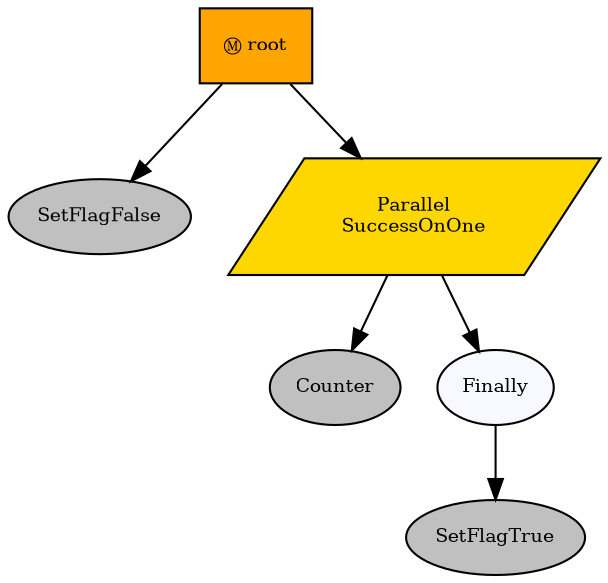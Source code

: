 digraph pastafarianism {
ordering=out;
graph [fontname="times-roman"];
node [fontname="times-roman"];
edge [fontname="times-roman"];
root [fillcolor=orange, fontcolor=black, fontsize=9, label="Ⓜ root", shape=box, style=filled];
SetFlagFalse [fillcolor=gray, fontcolor=black, fontsize=9, label=SetFlagFalse, shape=ellipse, style=filled];
root -> SetFlagFalse;
Parallel [fillcolor=gold, fontcolor=black, fontsize=9, label="Parallel\nSuccessOnOne", shape=parallelogram, style=filled];
root -> Parallel;
Counter [fillcolor=gray, fontcolor=black, fontsize=9, label=Counter, shape=ellipse, style=filled];
Parallel -> Counter;
Finally [fillcolor=ghostwhite, fontcolor=black, fontsize=9, label=Finally, shape=ellipse, style=filled];
Parallel -> Finally;
SetFlagTrue [fillcolor=gray, fontcolor=black, fontsize=9, label=SetFlagTrue, shape=ellipse, style=filled];
Finally -> SetFlagTrue;
}
